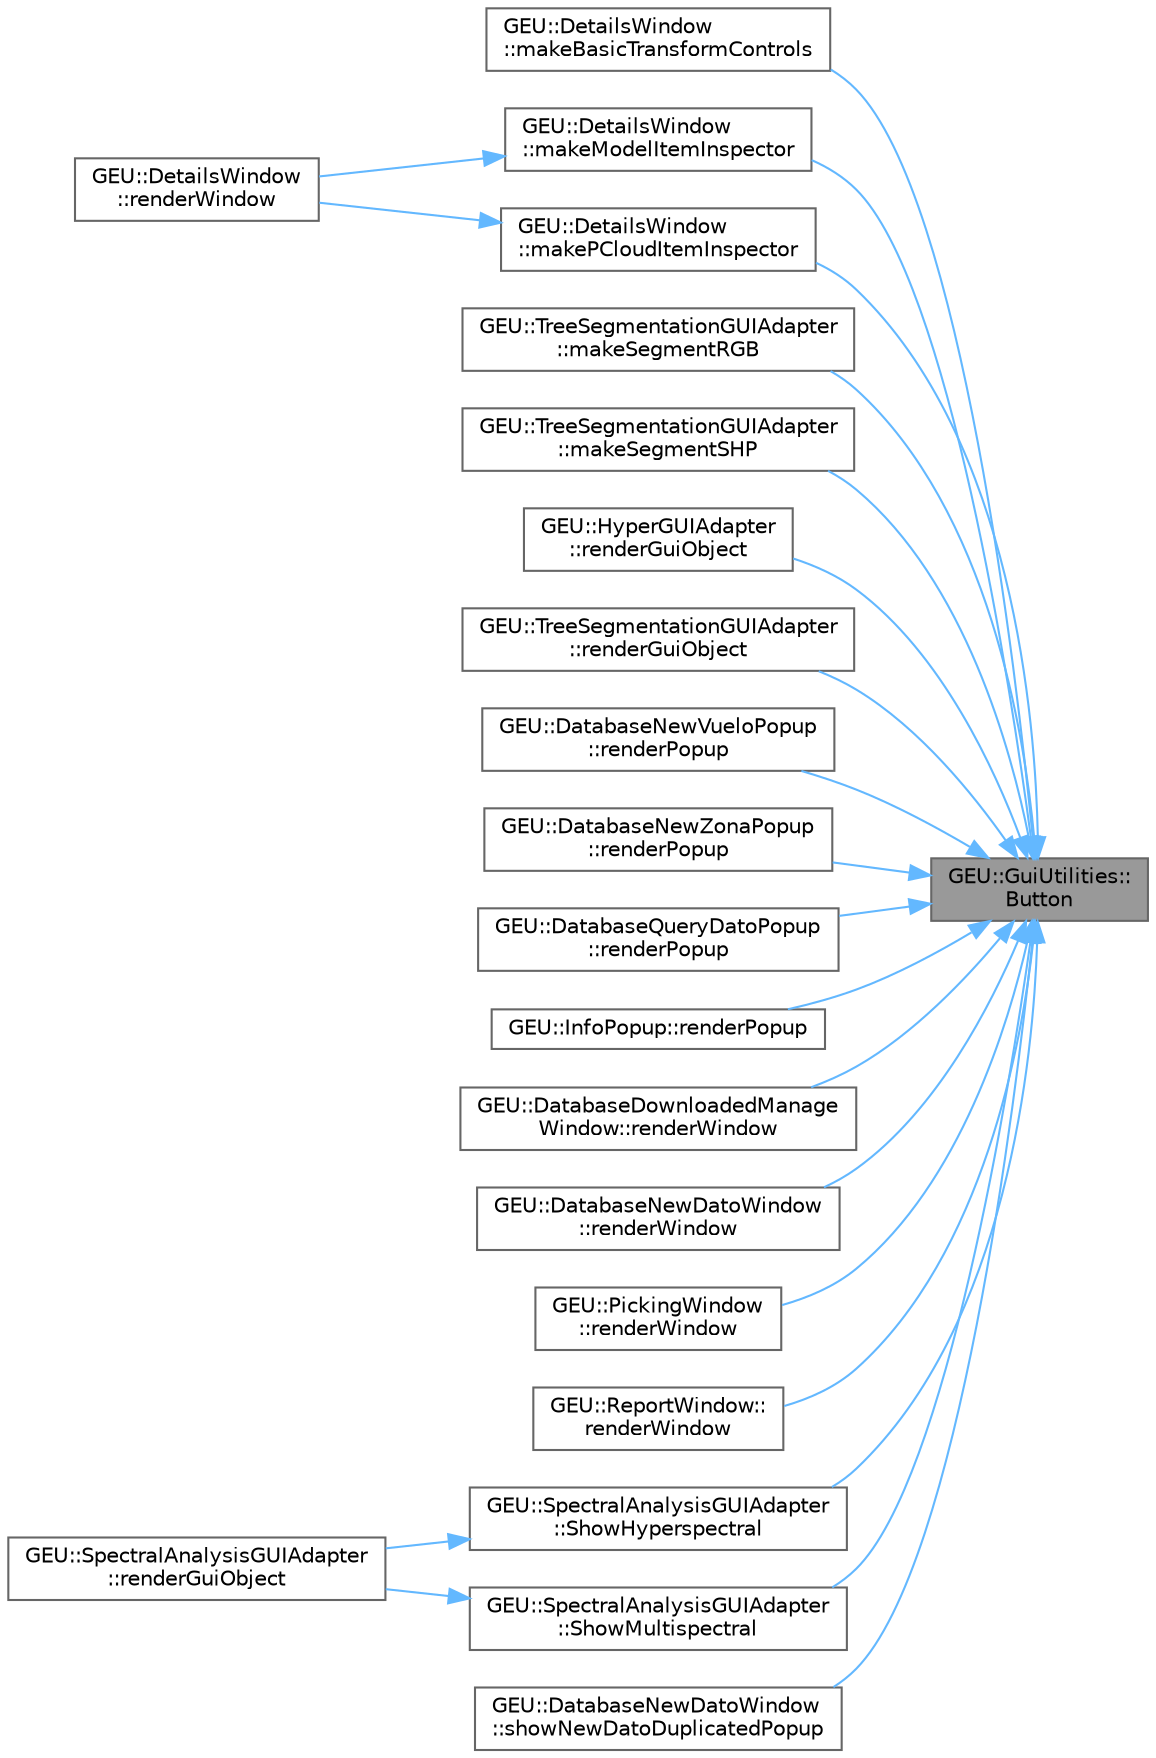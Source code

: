 digraph "GEU::GuiUtilities::Button"
{
 // LATEX_PDF_SIZE
  bgcolor="transparent";
  edge [fontname=Helvetica,fontsize=10,labelfontname=Helvetica,labelfontsize=10];
  node [fontname=Helvetica,fontsize=10,shape=box,height=0.2,width=0.4];
  rankdir="RL";
  Node1 [id="Node000001",label="GEU::GuiUtilities::\lButton",height=0.2,width=0.4,color="gray40", fillcolor="grey60", style="filled", fontcolor="black",tooltip=" "];
  Node1 -> Node2 [id="edge1_Node000001_Node000002",dir="back",color="steelblue1",style="solid",tooltip=" "];
  Node2 [id="Node000002",label="GEU::DetailsWindow\l::makeBasicTransformControls",height=0.2,width=0.4,color="grey40", fillcolor="white", style="filled",URL="$db/d00/class_g_e_u_1_1_details_window.html#ad35f61717358ebd11631e5b8c5ed9ff9",tooltip="Makes and handles basic enabled and POS/ROT/SCL edit controls."];
  Node1 -> Node3 [id="edge2_Node000001_Node000003",dir="back",color="steelblue1",style="solid",tooltip=" "];
  Node3 [id="Node000003",label="GEU::DetailsWindow\l::makeModelItemInspector",height=0.2,width=0.4,color="grey40", fillcolor="white", style="filled",URL="$db/d00/class_g_e_u_1_1_details_window.html#a5846380c6e133a053b1143f6d464dd70",tooltip="Renders inspector details for 3D model items."];
  Node3 -> Node4 [id="edge3_Node000003_Node000004",dir="back",color="steelblue1",style="solid",tooltip=" "];
  Node4 [id="Node000004",label="GEU::DetailsWindow\l::renderWindow",height=0.2,width=0.4,color="grey40", fillcolor="white", style="filled",URL="$db/d00/class_g_e_u_1_1_details_window.html#a6666ec761cc5cd8a57220823b8e7daa6",tooltip="Renders the window and contents."];
  Node1 -> Node5 [id="edge4_Node000001_Node000005",dir="back",color="steelblue1",style="solid",tooltip=" "];
  Node5 [id="Node000005",label="GEU::DetailsWindow\l::makePCloudItemInspector",height=0.2,width=0.4,color="grey40", fillcolor="white", style="filled",URL="$db/d00/class_g_e_u_1_1_details_window.html#a696b110218746e301559da2c93e6cd60",tooltip="Renders inspector details for point cloud items."];
  Node5 -> Node4 [id="edge5_Node000005_Node000004",dir="back",color="steelblue1",style="solid",tooltip=" "];
  Node1 -> Node6 [id="edge6_Node000001_Node000006",dir="back",color="steelblue1",style="solid",tooltip=" "];
  Node6 [id="Node000006",label="GEU::TreeSegmentationGUIAdapter\l::makeSegmentRGB",height=0.2,width=0.4,color="grey40", fillcolor="white", style="filled",URL="$d6/d00/class_g_e_u_1_1_tree_segmentation_g_u_i_adapter.html#a3a7863aebeca9d057ee765e52cce3dc0",tooltip=" "];
  Node1 -> Node7 [id="edge7_Node000001_Node000007",dir="back",color="steelblue1",style="solid",tooltip=" "];
  Node7 [id="Node000007",label="GEU::TreeSegmentationGUIAdapter\l::makeSegmentSHP",height=0.2,width=0.4,color="grey40", fillcolor="white", style="filled",URL="$d6/d00/class_g_e_u_1_1_tree_segmentation_g_u_i_adapter.html#a870e726d0b17576db7a9960b5d599168",tooltip=" "];
  Node1 -> Node8 [id="edge8_Node000001_Node000008",dir="back",color="steelblue1",style="solid",tooltip=" "];
  Node8 [id="Node000008",label="GEU::HyperGUIAdapter\l::renderGuiObject",height=0.2,width=0.4,color="grey40", fillcolor="white", style="filled",URL="$d7/d03/class_g_e_u_1_1_hyper_g_u_i_adapter.html#a2d0ac3a4a73bd1a00f99bc0575951c9c",tooltip="Custom module GUI window contents."];
  Node1 -> Node9 [id="edge9_Node000001_Node000009",dir="back",color="steelblue1",style="solid",tooltip=" "];
  Node9 [id="Node000009",label="GEU::TreeSegmentationGUIAdapter\l::renderGuiObject",height=0.2,width=0.4,color="grey40", fillcolor="white", style="filled",URL="$d6/d00/class_g_e_u_1_1_tree_segmentation_g_u_i_adapter.html#afcda560180acc4f5fbd7caeaa40f9018",tooltip="Custom module GUI window contents."];
  Node1 -> Node10 [id="edge10_Node000001_Node000010",dir="back",color="steelblue1",style="solid",tooltip=" "];
  Node10 [id="Node000010",label="GEU::DatabaseNewVueloPopup\l::renderPopup",height=0.2,width=0.4,color="grey40", fillcolor="white", style="filled",URL="$db/d06/class_g_e_u_1_1_database_new_vuelo_popup.html#ac1b98a11d860c6c9fe497bdcaa689d79",tooltip="Renders the popup and its contents."];
  Node1 -> Node11 [id="edge11_Node000001_Node000011",dir="back",color="steelblue1",style="solid",tooltip=" "];
  Node11 [id="Node000011",label="GEU::DatabaseNewZonaPopup\l::renderPopup",height=0.2,width=0.4,color="grey40", fillcolor="white", style="filled",URL="$df/d01/class_g_e_u_1_1_database_new_zona_popup.html#a12c7cda56d74fc9f5f7f35b32382040f",tooltip="Renders the popup and its contents."];
  Node1 -> Node12 [id="edge12_Node000001_Node000012",dir="back",color="steelblue1",style="solid",tooltip=" "];
  Node12 [id="Node000012",label="GEU::DatabaseQueryDatoPopup\l::renderPopup",height=0.2,width=0.4,color="grey40", fillcolor="white", style="filled",URL="$dc/d00/class_g_e_u_1_1_database_query_dato_popup.html#a6b45f3f4957a46091ab0d75b9600a56d",tooltip="Renders the popup and its contents."];
  Node1 -> Node13 [id="edge13_Node000001_Node000013",dir="back",color="steelblue1",style="solid",tooltip=" "];
  Node13 [id="Node000013",label="GEU::InfoPopup::renderPopup",height=0.2,width=0.4,color="grey40", fillcolor="white", style="filled",URL="$db/d04/class_g_e_u_1_1_info_popup.html#a159ea5e5a4c7240aaa3592082d39e008",tooltip="Renders the popup and its contents."];
  Node1 -> Node14 [id="edge14_Node000001_Node000014",dir="back",color="steelblue1",style="solid",tooltip=" "];
  Node14 [id="Node000014",label="GEU::DatabaseDownloadedManage\lWindow::renderWindow",height=0.2,width=0.4,color="grey40", fillcolor="white", style="filled",URL="$d6/d04/class_g_e_u_1_1_database_downloaded_manage_window.html#a1ce8f4dd45e914ab6fa4580d1c481947",tooltip="Renders the window and contents."];
  Node1 -> Node15 [id="edge15_Node000001_Node000015",dir="back",color="steelblue1",style="solid",tooltip=" "];
  Node15 [id="Node000015",label="GEU::DatabaseNewDatoWindow\l::renderWindow",height=0.2,width=0.4,color="grey40", fillcolor="white", style="filled",URL="$d2/d05/class_g_e_u_1_1_database_new_dato_window.html#ae07f0a25c9ecb584624ce7bf67bc48cb",tooltip="Renders the window and contents."];
  Node1 -> Node16 [id="edge16_Node000001_Node000016",dir="back",color="steelblue1",style="solid",tooltip=" "];
  Node16 [id="Node000016",label="GEU::PickingWindow\l::renderWindow",height=0.2,width=0.4,color="grey40", fillcolor="white", style="filled",URL="$d9/d01/class_g_e_u_1_1_picking_window.html#a56f55b34996a68d41418a2df8ea008db",tooltip="Renders the window and contents."];
  Node1 -> Node17 [id="edge17_Node000001_Node000017",dir="back",color="steelblue1",style="solid",tooltip=" "];
  Node17 [id="Node000017",label="GEU::ReportWindow::\lrenderWindow",height=0.2,width=0.4,color="grey40", fillcolor="white", style="filled",URL="$da/d06/class_g_e_u_1_1_report_window.html#a9001c82379e967b0ed766f3faa5d76cf",tooltip="Renders the window and contents."];
  Node1 -> Node18 [id="edge18_Node000001_Node000018",dir="back",color="steelblue1",style="solid",tooltip=" "];
  Node18 [id="Node000018",label="GEU::SpectralAnalysisGUIAdapter\l::ShowHyperspectral",height=0.2,width=0.4,color="grey40", fillcolor="white", style="filled",URL="$d0/d05/class_g_e_u_1_1_spectral_analysis_g_u_i_adapter.html#a999da4a334d859af4fd1d311dc6d0d6c",tooltip=" "];
  Node18 -> Node19 [id="edge19_Node000018_Node000019",dir="back",color="steelblue1",style="solid",tooltip=" "];
  Node19 [id="Node000019",label="GEU::SpectralAnalysisGUIAdapter\l::renderGuiObject",height=0.2,width=0.4,color="grey40", fillcolor="white", style="filled",URL="$d0/d05/class_g_e_u_1_1_spectral_analysis_g_u_i_adapter.html#a32508f5a1377ace9941d1e8d57ec78ba",tooltip="Custom module GUI window contents."];
  Node1 -> Node20 [id="edge20_Node000001_Node000020",dir="back",color="steelblue1",style="solid",tooltip=" "];
  Node20 [id="Node000020",label="GEU::SpectralAnalysisGUIAdapter\l::ShowMultispectral",height=0.2,width=0.4,color="grey40", fillcolor="white", style="filled",URL="$d0/d05/class_g_e_u_1_1_spectral_analysis_g_u_i_adapter.html#a7f21ce3f327dd2c34f70be9728401450",tooltip=" "];
  Node20 -> Node19 [id="edge21_Node000020_Node000019",dir="back",color="steelblue1",style="solid",tooltip=" "];
  Node1 -> Node21 [id="edge22_Node000001_Node000021",dir="back",color="steelblue1",style="solid",tooltip=" "];
  Node21 [id="Node000021",label="GEU::DatabaseNewDatoWindow\l::showNewDatoDuplicatedPopup",height=0.2,width=0.4,color="grey40", fillcolor="white", style="filled",URL="$d2/d05/class_g_e_u_1_1_database_new_dato_window.html#a6ea01dc83a34747f5390085fda4e8980",tooltip=" "];
}
